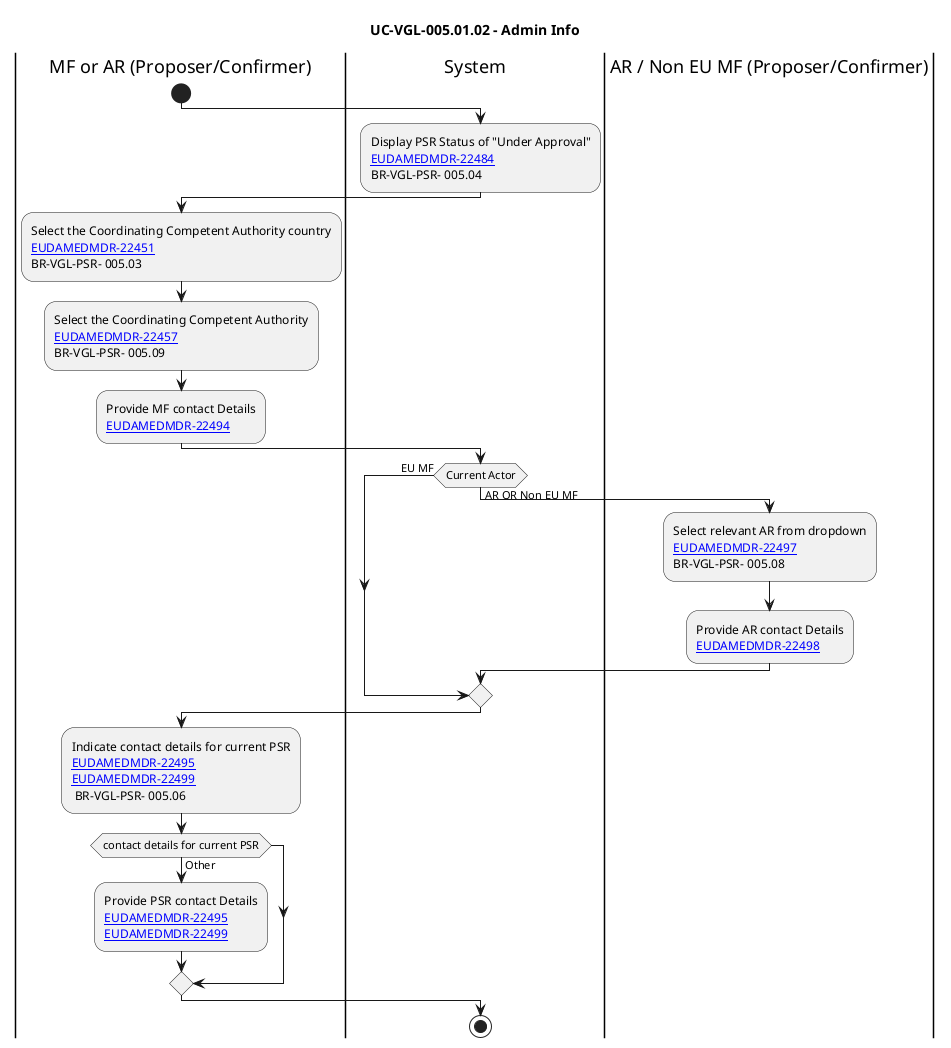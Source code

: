 @startuml
title UC-VGL-005.01.02 - Admin Info
|MF or AR (Proposer/Confirmer)|
|System|
|AR / Non EU MF (Proposer/Confirmer)|
|MF or AR (Proposer/Confirmer)|
start
|System|
:Display PSR Status of "Under Approval"
[[https://citnet.tech.ec.europa.eu/CITnet/jira/browse/EUDAMEDMDR-22484 EUDAMEDMDR-22484]]
BR-VGL-PSR- 005.04;
|MF or AR (Proposer/Confirmer)|
:Select the Coordinating Competent Authority country 
[[https://citnet.tech.ec.europa.eu/CITnet/jira/browse/EUDAMEDMDR-22451 EUDAMEDMDR-22451]]
BR-VGL-PSR- 005.03;
:Select the Coordinating Competent Authority 
[[https://citnet.tech.ec.europa.eu/CITnet/jira/browse/EUDAMEDMDR-22457 EUDAMEDMDR-22457]]
BR-VGL-PSR- 005.09;
:Provide MF contact Details
[[https://citnet.tech.ec.europa.eu/CITnet/jira/browse/EUDAMEDMDR-22494 EUDAMEDMDR-22494]];
|System|
if (Current Actor) then (AR OR Non EU MF) 
    |AR / Non EU MF (Proposer/Confirmer)|
    :Select relevant AR from dropdown
    [[https://citnet.tech.ec.europa.eu/CITnet/jira/browse/EUDAMEDMDR-22497 EUDAMEDMDR-22497]]
    BR-VGL-PSR- 005.08;
    :Provide AR contact Details
    [[https://citnet.tech.ec.europa.eu/CITnet/jira/browse/EUDAMEDMDR-224948 EUDAMEDMDR-22498]];
else (EU MF)
    |MF or AR (Proposer/Confirmer)|
endif
:Indicate contact details for current PSR
[[https://citnet.tech.ec.europa.eu/CITnet/jira/browse/EUDAMEDMDR-22495 EUDAMEDMDR-22495]]
[[https://citnet.tech.ec.europa.eu/CITnet/jira/browse/EUDAMEDMDR-22499 EUDAMEDMDR-22499]]
 BR-VGL-PSR- 005.06;
if (contact details for current PSR) then (Other)
    :Provide PSR contact Details
    [[https://citnet.tech.ec.europa.eu/CITnet/jira/browse/EUDAMEDMDR-224945 EUDAMEDMDR-22495]]
    [[https://citnet.tech.ec.europa.eu/CITnet/jira/browse/EUDAMEDMDR-224949 EUDAMEDMDR-22499]];
endif
|System|
stop
@enduml